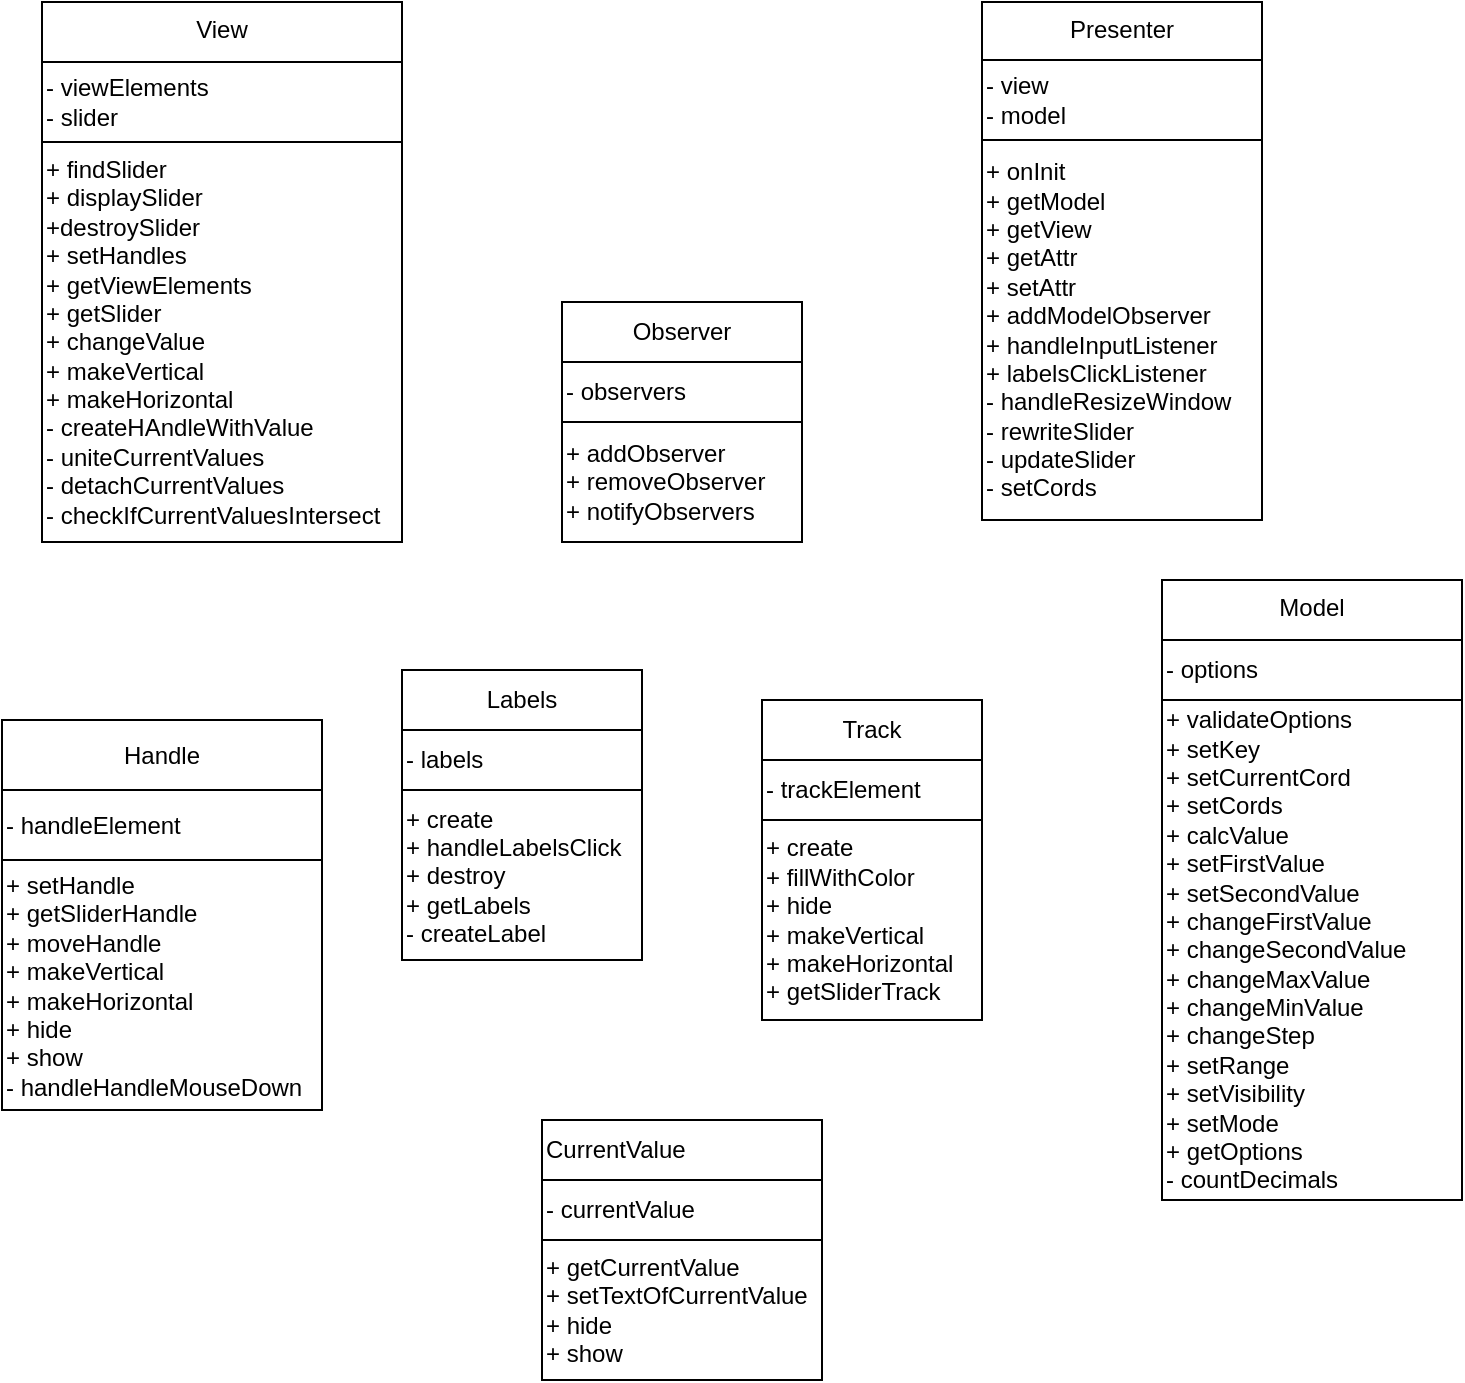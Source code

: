 <mxfile version="16.6.1" type="device"><diagram id="0lNhdTzs9aue_f6Gogl1" name="Page-1"><mxGraphModel dx="1038" dy="547" grid="1" gridSize="10" guides="1" tooltips="1" connect="1" arrows="1" fold="1" page="1" pageScale="1" pageWidth="827" pageHeight="1169" math="0" shadow="0"><root><mxCell id="0"/><mxCell id="1" parent="0"/><mxCell id="hO38i7goR7-t-TCsOzVC-13" value="" style="group" parent="1" vertex="1" connectable="0"><mxGeometry x="630" y="320" width="150" height="310" as="geometry"/></mxCell><mxCell id="KsjU5ovD3fdHioh0M91B-3" value="Model" style="rounded=0;whiteSpace=wrap;html=1;align=center;verticalAlign=top;" parent="hO38i7goR7-t-TCsOzVC-13" vertex="1"><mxGeometry width="150" height="30" as="geometry"/></mxCell><mxCell id="hO38i7goR7-t-TCsOzVC-11" value="- options" style="rounded=0;whiteSpace=wrap;html=1;strokeColor=#000000;align=left;" parent="hO38i7goR7-t-TCsOzVC-13" vertex="1"><mxGeometry y="30" width="150" height="30" as="geometry"/></mxCell><mxCell id="hO38i7goR7-t-TCsOzVC-12" value="+ validateOptions&lt;br&gt;+ setKey&lt;br&gt;+ setCurrentCord&lt;br&gt;+ setCords&lt;br&gt;+ calcValue&lt;br&gt;+ setFirstValue&lt;br&gt;+ setSecondValue&lt;br&gt;+ changeFirstValue&lt;br&gt;+ changeSecondValue&lt;br&gt;+ changeMaxValue&lt;br&gt;+ changeMinValue&lt;br&gt;+ changeStep&lt;br&gt;+ setRange&lt;br&gt;+ setVisibility&lt;br&gt;+ setMode&lt;br&gt;+ getOptions&lt;br&gt;- countDecimals" style="rounded=0;whiteSpace=wrap;html=1;strokeColor=#000000;align=left;" parent="hO38i7goR7-t-TCsOzVC-13" vertex="1"><mxGeometry y="60" width="150" height="250" as="geometry"/></mxCell><mxCell id="hO38i7goR7-t-TCsOzVC-14" value="" style="group" parent="1" vertex="1" connectable="0"><mxGeometry x="540" y="31" width="140" height="259" as="geometry"/></mxCell><mxCell id="KsjU5ovD3fdHioh0M91B-1" value="&lt;div&gt;&lt;span&gt;Presenter&lt;/span&gt;&lt;/div&gt;" style="rounded=0;whiteSpace=wrap;html=1;align=center;verticalAlign=top;" parent="hO38i7goR7-t-TCsOzVC-14" vertex="1"><mxGeometry width="140" height="29" as="geometry"/></mxCell><mxCell id="hO38i7goR7-t-TCsOzVC-5" value="&lt;div style=&quot;&quot;&gt;&lt;span&gt;- view&lt;/span&gt;&lt;/div&gt;- model" style="rounded=0;whiteSpace=wrap;html=1;strokeColor=#000000;align=left;" parent="hO38i7goR7-t-TCsOzVC-14" vertex="1"><mxGeometry y="29" width="140" height="40" as="geometry"/></mxCell><mxCell id="hO38i7goR7-t-TCsOzVC-8" value="+ onInit&lt;br&gt;+ getModel&lt;br&gt;+ getView&lt;br&gt;+ getAttr&lt;br&gt;+ setAttr&lt;br&gt;+ addModelObserver&lt;br&gt;+ handleInputListener&lt;br&gt;+ labelsClickListener&lt;br&gt;- handleResizeWindow&lt;br&gt;- rewriteSlider&lt;br&gt;- updateSlider&lt;br&gt;- setCords" style="rounded=0;whiteSpace=wrap;html=1;strokeColor=#000000;align=left;" parent="hO38i7goR7-t-TCsOzVC-14" vertex="1"><mxGeometry y="69" width="140" height="190" as="geometry"/></mxCell><mxCell id="hO38i7goR7-t-TCsOzVC-15" value="" style="group" parent="1" vertex="1" connectable="0"><mxGeometry x="70" y="31" width="180" height="270" as="geometry"/></mxCell><mxCell id="KsjU5ovD3fdHioh0M91B-2" value="View" style="rounded=0;whiteSpace=wrap;html=1;align=center;verticalAlign=top;" parent="hO38i7goR7-t-TCsOzVC-15" vertex="1"><mxGeometry width="180" height="30" as="geometry"/></mxCell><mxCell id="hO38i7goR7-t-TCsOzVC-9" value="- viewElements&lt;br&gt;- slider" style="rounded=0;whiteSpace=wrap;html=1;strokeColor=#000000;align=left;" parent="hO38i7goR7-t-TCsOzVC-15" vertex="1"><mxGeometry y="30" width="180" height="40" as="geometry"/></mxCell><mxCell id="hO38i7goR7-t-TCsOzVC-10" value="+ findSlider&lt;br&gt;+ displaySlider&lt;br&gt;+destroySlider&lt;br&gt;+ setHandles&lt;br&gt;+ getViewElements&lt;br&gt;+ getSlider&lt;br&gt;+ changeValue&lt;br&gt;+ makeVertical&lt;br&gt;+ makeHorizontal&lt;br&gt;- createHAndleWithValue&lt;br&gt;- uniteCurrentValues&lt;br&gt;- detachCurrentValues&lt;br&gt;- checkIfCurrentValuesIntersect" style="rounded=0;whiteSpace=wrap;html=1;strokeColor=#000000;align=left;" parent="hO38i7goR7-t-TCsOzVC-15" vertex="1"><mxGeometry y="70" width="180" height="200" as="geometry"/></mxCell><mxCell id="sm88xQxAu6vSvSUPosMZ-1" value="" style="group" vertex="1" connectable="0" parent="1"><mxGeometry x="330" y="181" width="120" height="120" as="geometry"/></mxCell><mxCell id="KsjU5ovD3fdHioh0M91B-4" value="Observer" style="rounded=0;whiteSpace=wrap;html=1;align=center;verticalAlign=middle;" parent="sm88xQxAu6vSvSUPosMZ-1" vertex="1"><mxGeometry width="120" height="30" as="geometry"/></mxCell><mxCell id="hO38i7goR7-t-TCsOzVC-16" value="- observers" style="rounded=0;whiteSpace=wrap;html=1;strokeColor=#000000;align=left;" parent="sm88xQxAu6vSvSUPosMZ-1" vertex="1"><mxGeometry y="30" width="120" height="30" as="geometry"/></mxCell><mxCell id="hO38i7goR7-t-TCsOzVC-17" value="+ addObserver&lt;br&gt;+ removeObserver&lt;br&gt;+ notifyObservers" style="rounded=0;whiteSpace=wrap;html=1;strokeColor=#000000;align=left;" parent="sm88xQxAu6vSvSUPosMZ-1" vertex="1"><mxGeometry y="60" width="120" height="60" as="geometry"/></mxCell><mxCell id="sm88xQxAu6vSvSUPosMZ-5" value="" style="group" vertex="1" connectable="0" parent="1"><mxGeometry x="430" y="380" width="110" height="160" as="geometry"/></mxCell><mxCell id="hO38i7goR7-t-TCsOzVC-2" value="Track" style="rounded=0;whiteSpace=wrap;html=1;align=center;verticalAlign=middle;" parent="sm88xQxAu6vSvSUPosMZ-5" vertex="1"><mxGeometry width="110" height="30" as="geometry"/></mxCell><mxCell id="sm88xQxAu6vSvSUPosMZ-3" value="- trackElement" style="rounded=0;whiteSpace=wrap;html=1;align=left;" vertex="1" parent="sm88xQxAu6vSvSUPosMZ-5"><mxGeometry y="30" width="110" height="30" as="geometry"/></mxCell><mxCell id="sm88xQxAu6vSvSUPosMZ-4" value="+ create&lt;br&gt;+ fillWithColor&lt;br&gt;+ hide&lt;br&gt;+ makeVertical&lt;br&gt;+ makeHorizontal&lt;br&gt;+ getSliderTrack" style="rounded=0;whiteSpace=wrap;html=1;align=left;" vertex="1" parent="sm88xQxAu6vSvSUPosMZ-5"><mxGeometry y="60" width="110" height="100" as="geometry"/></mxCell><mxCell id="sm88xQxAu6vSvSUPosMZ-8" value="" style="group" vertex="1" connectable="0" parent="1"><mxGeometry x="250" y="365" width="120" height="145" as="geometry"/></mxCell><mxCell id="hO38i7goR7-t-TCsOzVC-4" value="Labels" style="rounded=0;whiteSpace=wrap;html=1;align=center;verticalAlign=middle;" parent="sm88xQxAu6vSvSUPosMZ-8" vertex="1"><mxGeometry width="120" height="30" as="geometry"/></mxCell><mxCell id="sm88xQxAu6vSvSUPosMZ-6" value="- labels" style="rounded=0;whiteSpace=wrap;html=1;align=left;" vertex="1" parent="sm88xQxAu6vSvSUPosMZ-8"><mxGeometry y="30" width="120" height="30" as="geometry"/></mxCell><mxCell id="sm88xQxAu6vSvSUPosMZ-7" value="+ create&lt;br&gt;+ handleLabelsClick&lt;br&gt;+ destroy&lt;br&gt;+ getLabels&lt;br&gt;- createLabel" style="rounded=0;whiteSpace=wrap;html=1;align=left;" vertex="1" parent="sm88xQxAu6vSvSUPosMZ-8"><mxGeometry y="60" width="120" height="85" as="geometry"/></mxCell><mxCell id="sm88xQxAu6vSvSUPosMZ-11" value="" style="group" vertex="1" connectable="0" parent="1"><mxGeometry x="50" y="390" width="160" height="195" as="geometry"/></mxCell><mxCell id="hO38i7goR7-t-TCsOzVC-1" value="&lt;div&gt;&lt;span&gt;Handle&lt;/span&gt;&lt;/div&gt;" style="rounded=0;whiteSpace=wrap;html=1;align=center;verticalAlign=middle;" parent="sm88xQxAu6vSvSUPosMZ-11" vertex="1"><mxGeometry width="160" height="35" as="geometry"/></mxCell><mxCell id="sm88xQxAu6vSvSUPosMZ-9" value="+ setHandle&lt;br&gt;+ getSliderHandle&lt;br&gt;+ moveHandle&lt;br&gt;+ makeVertical&lt;br&gt;+ makeHorizontal&lt;br&gt;+ hide&lt;br&gt;+ show&lt;br&gt;- handleHandleMouseDown" style="rounded=0;whiteSpace=wrap;html=1;align=left;" vertex="1" parent="sm88xQxAu6vSvSUPosMZ-11"><mxGeometry y="70" width="160" height="125" as="geometry"/></mxCell><mxCell id="sm88xQxAu6vSvSUPosMZ-10" value="- handleElement" style="rounded=0;whiteSpace=wrap;html=1;align=left;" vertex="1" parent="sm88xQxAu6vSvSUPosMZ-11"><mxGeometry y="35" width="160" height="35" as="geometry"/></mxCell><mxCell id="sm88xQxAu6vSvSUPosMZ-14" value="" style="group" vertex="1" connectable="0" parent="1"><mxGeometry x="320" y="590" width="140" height="130" as="geometry"/></mxCell><mxCell id="hO38i7goR7-t-TCsOzVC-3" value="CurrentValue" style="rounded=0;whiteSpace=wrap;html=1;align=left;verticalAlign=middle;" parent="sm88xQxAu6vSvSUPosMZ-14" vertex="1"><mxGeometry width="140" height="30" as="geometry"/></mxCell><mxCell id="sm88xQxAu6vSvSUPosMZ-12" value="- currentValue" style="rounded=0;whiteSpace=wrap;html=1;align=left;" vertex="1" parent="sm88xQxAu6vSvSUPosMZ-14"><mxGeometry y="30" width="140" height="30" as="geometry"/></mxCell><mxCell id="sm88xQxAu6vSvSUPosMZ-13" value="+ getCurrentValue&lt;br&gt;+ setTextOfCurrentValue&lt;br&gt;+ hide&lt;br&gt;+ show" style="rounded=0;whiteSpace=wrap;html=1;align=left;" vertex="1" parent="sm88xQxAu6vSvSUPosMZ-14"><mxGeometry y="60" width="140" height="70" as="geometry"/></mxCell></root></mxGraphModel></diagram></mxfile>